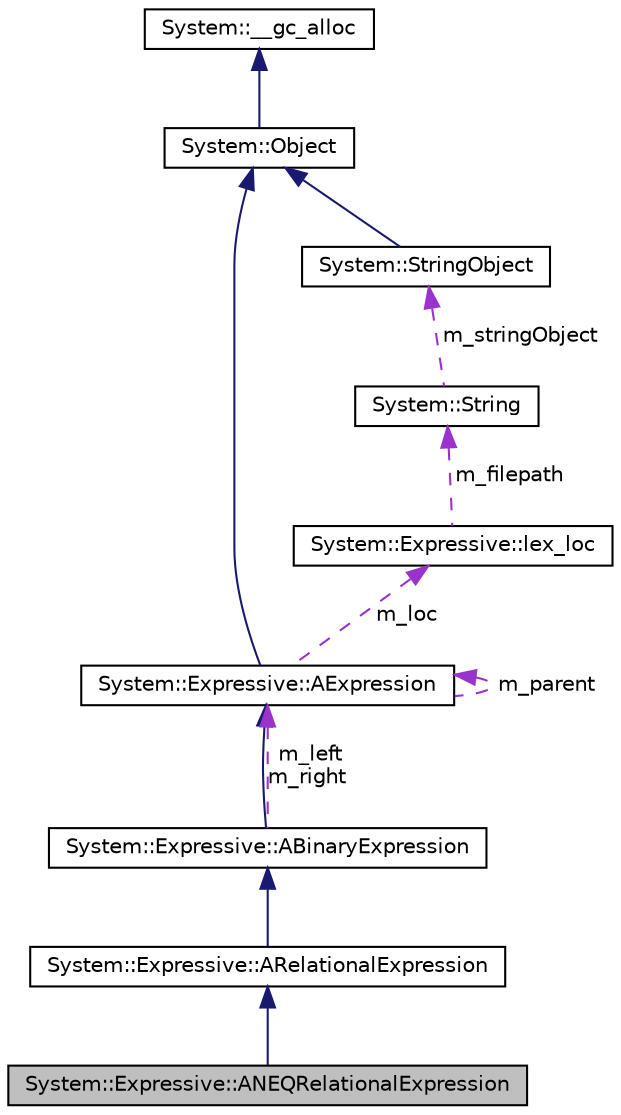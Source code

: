 digraph G
{
  edge [fontname="Helvetica",fontsize="10",labelfontname="Helvetica",labelfontsize="10"];
  node [fontname="Helvetica",fontsize="10",shape=record];
  Node1 [label="System::Expressive::ANEQRelationalExpression",height=0.2,width=0.4,color="black", fillcolor="grey75", style="filled" fontcolor="black"];
  Node2 -> Node1 [dir="back",color="midnightblue",fontsize="10",style="solid",fontname="Helvetica"];
  Node2 [label="System::Expressive::ARelationalExpression",height=0.2,width=0.4,color="black", fillcolor="white", style="filled",URL="$class_system_1_1_expressive_1_1_a_relational_expression.html"];
  Node3 -> Node2 [dir="back",color="midnightblue",fontsize="10",style="solid",fontname="Helvetica"];
  Node3 [label="System::Expressive::ABinaryExpression",height=0.2,width=0.4,color="black", fillcolor="white", style="filled",URL="$class_system_1_1_expressive_1_1_a_binary_expression.html"];
  Node4 -> Node3 [dir="back",color="midnightblue",fontsize="10",style="solid",fontname="Helvetica"];
  Node4 [label="System::Expressive::AExpression",height=0.2,width=0.4,color="black", fillcolor="white", style="filled",URL="$class_system_1_1_expressive_1_1_a_expression.html"];
  Node5 -> Node4 [dir="back",color="midnightblue",fontsize="10",style="solid",fontname="Helvetica"];
  Node5 [label="System::Object",height=0.2,width=0.4,color="black", fillcolor="white", style="filled",URL="$class_system_1_1_object.html"];
  Node6 -> Node5 [dir="back",color="midnightblue",fontsize="10",style="solid",fontname="Helvetica"];
  Node6 [label="System::__gc_alloc",height=0.2,width=0.4,color="black", fillcolor="white", style="filled",URL="$class_system_1_1____gc__alloc.html"];
  Node4 -> Node4 [dir="back",color="darkorchid3",fontsize="10",style="dashed",label=" m_parent" ,fontname="Helvetica"];
  Node7 -> Node4 [dir="back",color="darkorchid3",fontsize="10",style="dashed",label=" m_loc" ,fontname="Helvetica"];
  Node7 [label="System::Expressive::lex_loc",height=0.2,width=0.4,color="black", fillcolor="white", style="filled",URL="$struct_system_1_1_expressive_1_1lex__loc.html"];
  Node8 -> Node7 [dir="back",color="darkorchid3",fontsize="10",style="dashed",label=" m_filepath" ,fontname="Helvetica"];
  Node8 [label="System::String",height=0.2,width=0.4,color="black", fillcolor="white", style="filled",URL="$class_system_1_1_string.html"];
  Node9 -> Node8 [dir="back",color="darkorchid3",fontsize="10",style="dashed",label=" m_stringObject" ,fontname="Helvetica"];
  Node9 [label="System::StringObject",height=0.2,width=0.4,color="black", fillcolor="white", style="filled",URL="$class_system_1_1_string_object.html"];
  Node5 -> Node9 [dir="back",color="midnightblue",fontsize="10",style="solid",fontname="Helvetica"];
  Node4 -> Node3 [dir="back",color="darkorchid3",fontsize="10",style="dashed",label=" m_left\nm_right" ,fontname="Helvetica"];
}

